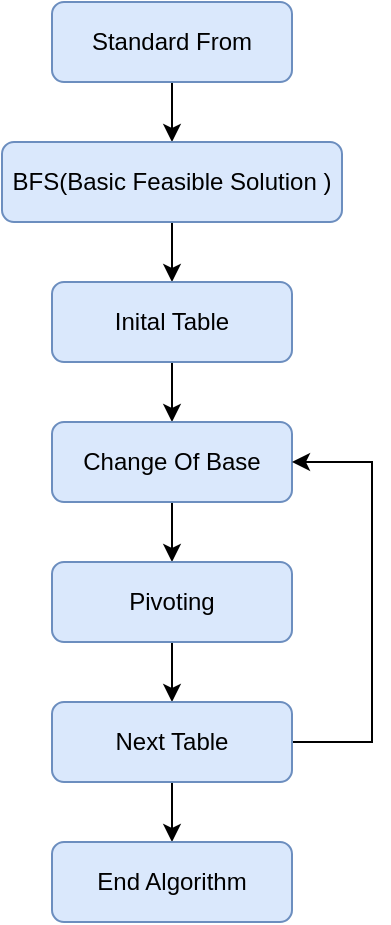 <mxfile version="25.0.2">
  <diagram name="Page-1" id="tlR8ypMEwLfZCkcgJ7qa">
    <mxGraphModel dx="743" dy="480" grid="1" gridSize="10" guides="1" tooltips="1" connect="1" arrows="1" fold="1" page="1" pageScale="1" pageWidth="570" pageHeight="940" math="0" shadow="0">
      <root>
        <mxCell id="0" />
        <mxCell id="1" parent="0" />
        <mxCell id="4qyNuhOXmOeXGWhWPuK2-9" style="edgeStyle=orthogonalEdgeStyle;rounded=0;orthogonalLoop=1;jettySize=auto;html=1;entryX=0.5;entryY=0;entryDx=0;entryDy=0;" edge="1" parent="1" source="4qyNuhOXmOeXGWhWPuK2-1" target="4qyNuhOXmOeXGWhWPuK2-2">
          <mxGeometry relative="1" as="geometry" />
        </mxCell>
        <mxCell id="4qyNuhOXmOeXGWhWPuK2-1" value="Standard From" style="rounded=1;whiteSpace=wrap;html=1;fillColor=#dae8fc;strokeColor=#6c8ebf;" vertex="1" parent="1">
          <mxGeometry x="180" y="100" width="120" height="40" as="geometry" />
        </mxCell>
        <mxCell id="4qyNuhOXmOeXGWhWPuK2-10" style="edgeStyle=orthogonalEdgeStyle;rounded=0;orthogonalLoop=1;jettySize=auto;html=1;entryX=0.5;entryY=0;entryDx=0;entryDy=0;" edge="1" parent="1" source="4qyNuhOXmOeXGWhWPuK2-2" target="4qyNuhOXmOeXGWhWPuK2-3">
          <mxGeometry relative="1" as="geometry" />
        </mxCell>
        <mxCell id="4qyNuhOXmOeXGWhWPuK2-2" value="BFS(Basic Feasible Solution )" style="rounded=1;whiteSpace=wrap;html=1;fillColor=#dae8fc;strokeColor=#6c8ebf;" vertex="1" parent="1">
          <mxGeometry x="155" y="170" width="170" height="40" as="geometry" />
        </mxCell>
        <mxCell id="4qyNuhOXmOeXGWhWPuK2-11" style="edgeStyle=orthogonalEdgeStyle;rounded=0;orthogonalLoop=1;jettySize=auto;html=1;entryX=0.5;entryY=0;entryDx=0;entryDy=0;" edge="1" parent="1" source="4qyNuhOXmOeXGWhWPuK2-3" target="4qyNuhOXmOeXGWhWPuK2-4">
          <mxGeometry relative="1" as="geometry" />
        </mxCell>
        <mxCell id="4qyNuhOXmOeXGWhWPuK2-3" value="Inital Table" style="rounded=1;whiteSpace=wrap;html=1;fillColor=#dae8fc;strokeColor=#6c8ebf;" vertex="1" parent="1">
          <mxGeometry x="180" y="240" width="120" height="40" as="geometry" />
        </mxCell>
        <mxCell id="4qyNuhOXmOeXGWhWPuK2-12" style="edgeStyle=orthogonalEdgeStyle;rounded=0;orthogonalLoop=1;jettySize=auto;html=1;entryX=0.5;entryY=0;entryDx=0;entryDy=0;" edge="1" parent="1" source="4qyNuhOXmOeXGWhWPuK2-4" target="4qyNuhOXmOeXGWhWPuK2-5">
          <mxGeometry relative="1" as="geometry" />
        </mxCell>
        <mxCell id="4qyNuhOXmOeXGWhWPuK2-4" value="Change Of Base" style="rounded=1;whiteSpace=wrap;html=1;fillColor=#dae8fc;strokeColor=#6c8ebf;" vertex="1" parent="1">
          <mxGeometry x="180" y="310" width="120" height="40" as="geometry" />
        </mxCell>
        <mxCell id="4qyNuhOXmOeXGWhWPuK2-13" style="edgeStyle=orthogonalEdgeStyle;rounded=0;orthogonalLoop=1;jettySize=auto;html=1;entryX=0.5;entryY=0;entryDx=0;entryDy=0;" edge="1" parent="1" source="4qyNuhOXmOeXGWhWPuK2-5" target="4qyNuhOXmOeXGWhWPuK2-6">
          <mxGeometry relative="1" as="geometry" />
        </mxCell>
        <mxCell id="4qyNuhOXmOeXGWhWPuK2-5" value="Pivoting" style="rounded=1;whiteSpace=wrap;html=1;fillColor=#dae8fc;strokeColor=#6c8ebf;" vertex="1" parent="1">
          <mxGeometry x="180" y="380" width="120" height="40" as="geometry" />
        </mxCell>
        <mxCell id="4qyNuhOXmOeXGWhWPuK2-8" style="edgeStyle=orthogonalEdgeStyle;rounded=0;orthogonalLoop=1;jettySize=auto;html=1;entryX=1;entryY=0.5;entryDx=0;entryDy=0;exitX=1;exitY=0.5;exitDx=0;exitDy=0;" edge="1" parent="1" source="4qyNuhOXmOeXGWhWPuK2-6" target="4qyNuhOXmOeXGWhWPuK2-4">
          <mxGeometry relative="1" as="geometry">
            <mxPoint x="330.0" y="330" as="targetPoint" />
            <Array as="points">
              <mxPoint x="340" y="470" />
              <mxPoint x="340" y="330" />
            </Array>
          </mxGeometry>
        </mxCell>
        <mxCell id="4qyNuhOXmOeXGWhWPuK2-14" style="edgeStyle=orthogonalEdgeStyle;rounded=0;orthogonalLoop=1;jettySize=auto;html=1;entryX=0.5;entryY=0;entryDx=0;entryDy=0;" edge="1" parent="1" source="4qyNuhOXmOeXGWhWPuK2-6" target="4qyNuhOXmOeXGWhWPuK2-7">
          <mxGeometry relative="1" as="geometry" />
        </mxCell>
        <mxCell id="4qyNuhOXmOeXGWhWPuK2-6" value="Next Table" style="rounded=1;whiteSpace=wrap;html=1;fillColor=#dae8fc;strokeColor=#6c8ebf;" vertex="1" parent="1">
          <mxGeometry x="180" y="450" width="120" height="40" as="geometry" />
        </mxCell>
        <mxCell id="4qyNuhOXmOeXGWhWPuK2-7" value="End Algorithm" style="rounded=1;whiteSpace=wrap;html=1;fillColor=#dae8fc;strokeColor=#6c8ebf;" vertex="1" parent="1">
          <mxGeometry x="180" y="520" width="120" height="40" as="geometry" />
        </mxCell>
      </root>
    </mxGraphModel>
  </diagram>
</mxfile>

